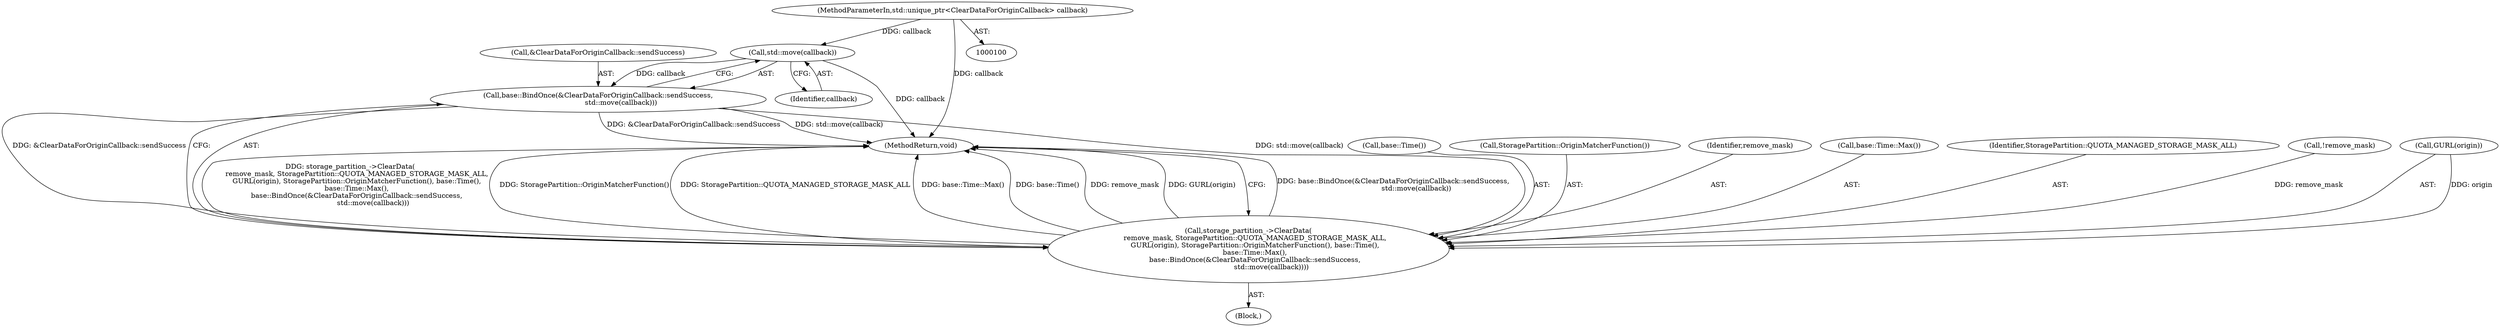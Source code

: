 digraph "0_Chrome_3c8e4852477d5b1e2da877808c998dc57db9460f_29@API" {
"1000212" [label="(Call,std::move(callback))"];
"1000103" [label="(MethodParameterIn,std::unique_ptr<ClearDataForOriginCallback> callback)"];
"1000209" [label="(Call,base::BindOnce(&ClearDataForOriginCallback::sendSuccess,\n                     std::move(callback)))"];
"1000201" [label="(Call,storage_partition_->ClearData(\n      remove_mask, StoragePartition::QUOTA_MANAGED_STORAGE_MASK_ALL,\n      GURL(origin), StoragePartition::OriginMatcherFunction(), base::Time(),\n      base::Time::Max(),\n      base::BindOnce(&ClearDataForOriginCallback::sendSuccess,\n                     std::move(callback))))"];
"1000104" [label="(Block,)"];
"1000213" [label="(Identifier,callback)"];
"1000209" [label="(Call,base::BindOnce(&ClearDataForOriginCallback::sendSuccess,\n                     std::move(callback)))"];
"1000103" [label="(MethodParameterIn,std::unique_ptr<ClearDataForOriginCallback> callback)"];
"1000201" [label="(Call,storage_partition_->ClearData(\n      remove_mask, StoragePartition::QUOTA_MANAGED_STORAGE_MASK_ALL,\n      GURL(origin), StoragePartition::OriginMatcherFunction(), base::Time(),\n      base::Time::Max(),\n      base::BindOnce(&ClearDataForOriginCallback::sendSuccess,\n                     std::move(callback))))"];
"1000207" [label="(Call,base::Time())"];
"1000214" [label="(MethodReturn,void)"];
"1000206" [label="(Call,StoragePartition::OriginMatcherFunction())"];
"1000202" [label="(Identifier,remove_mask)"];
"1000208" [label="(Call,base::Time::Max())"];
"1000203" [label="(Identifier,StoragePartition::QUOTA_MANAGED_STORAGE_MASK_ALL)"];
"1000212" [label="(Call,std::move(callback))"];
"1000194" [label="(Call,!remove_mask)"];
"1000204" [label="(Call,GURL(origin))"];
"1000210" [label="(Call,&ClearDataForOriginCallback::sendSuccess)"];
"1000212" -> "1000209"  [label="AST: "];
"1000212" -> "1000213"  [label="CFG: "];
"1000213" -> "1000212"  [label="AST: "];
"1000209" -> "1000212"  [label="CFG: "];
"1000212" -> "1000214"  [label="DDG: callback"];
"1000212" -> "1000209"  [label="DDG: callback"];
"1000103" -> "1000212"  [label="DDG: callback"];
"1000103" -> "1000100"  [label="AST: "];
"1000103" -> "1000214"  [label="DDG: callback"];
"1000209" -> "1000201"  [label="AST: "];
"1000210" -> "1000209"  [label="AST: "];
"1000201" -> "1000209"  [label="CFG: "];
"1000209" -> "1000214"  [label="DDG: &ClearDataForOriginCallback::sendSuccess"];
"1000209" -> "1000214"  [label="DDG: std::move(callback)"];
"1000209" -> "1000201"  [label="DDG: &ClearDataForOriginCallback::sendSuccess"];
"1000209" -> "1000201"  [label="DDG: std::move(callback)"];
"1000201" -> "1000104"  [label="AST: "];
"1000202" -> "1000201"  [label="AST: "];
"1000203" -> "1000201"  [label="AST: "];
"1000204" -> "1000201"  [label="AST: "];
"1000206" -> "1000201"  [label="AST: "];
"1000207" -> "1000201"  [label="AST: "];
"1000208" -> "1000201"  [label="AST: "];
"1000214" -> "1000201"  [label="CFG: "];
"1000201" -> "1000214"  [label="DDG: base::BindOnce(&ClearDataForOriginCallback::sendSuccess,\n                     std::move(callback))"];
"1000201" -> "1000214"  [label="DDG: storage_partition_->ClearData(\n      remove_mask, StoragePartition::QUOTA_MANAGED_STORAGE_MASK_ALL,\n      GURL(origin), StoragePartition::OriginMatcherFunction(), base::Time(),\n      base::Time::Max(),\n      base::BindOnce(&ClearDataForOriginCallback::sendSuccess,\n                     std::move(callback)))"];
"1000201" -> "1000214"  [label="DDG: StoragePartition::OriginMatcherFunction()"];
"1000201" -> "1000214"  [label="DDG: StoragePartition::QUOTA_MANAGED_STORAGE_MASK_ALL"];
"1000201" -> "1000214"  [label="DDG: base::Time::Max()"];
"1000201" -> "1000214"  [label="DDG: base::Time()"];
"1000201" -> "1000214"  [label="DDG: remove_mask"];
"1000201" -> "1000214"  [label="DDG: GURL(origin)"];
"1000194" -> "1000201"  [label="DDG: remove_mask"];
"1000204" -> "1000201"  [label="DDG: origin"];
}
